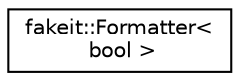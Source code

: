 digraph "Graphical Class Hierarchy"
{
  edge [fontname="Helvetica",fontsize="10",labelfontname="Helvetica",labelfontsize="10"];
  node [fontname="Helvetica",fontsize="10",shape=record];
  rankdir="LR";
  Node1 [label="fakeit::Formatter\<\l bool \>",height=0.2,width=0.4,color="black", fillcolor="white", style="filled",URL="$d1/d7b/structfakeit_1_1Formatter_3_01bool_01_4.html"];
}
